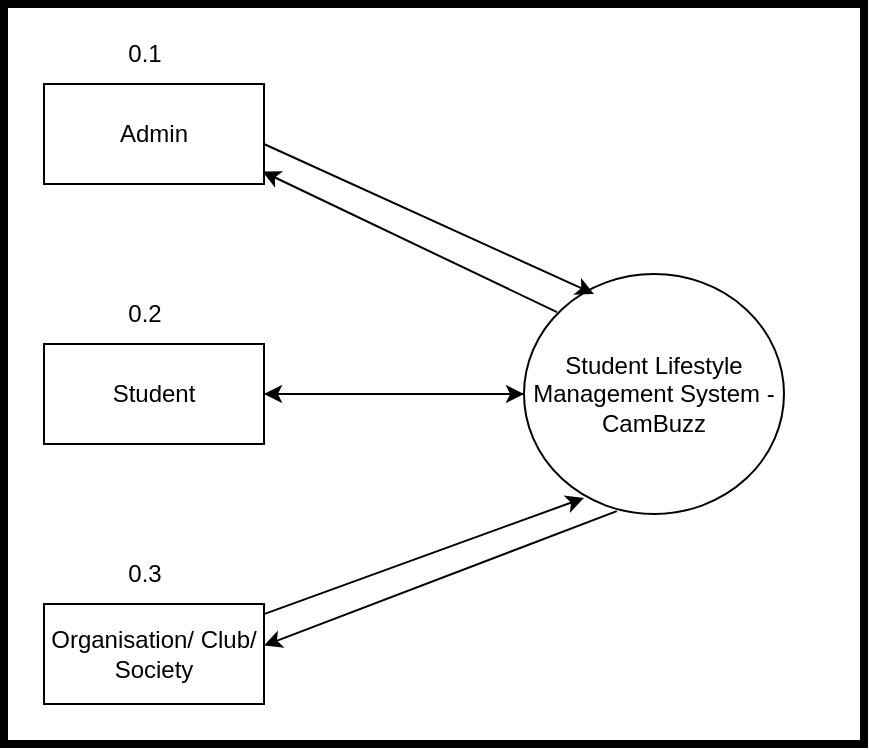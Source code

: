 <mxfile version="22.1.3" type="google" pages="4">
  <diagram name="Level 0" id="CRZ0UrVJ9To_kP-oazD4">
    <mxGraphModel grid="1" page="1" gridSize="10" guides="1" tooltips="1" connect="1" arrows="1" fold="1" pageScale="1" pageWidth="850" pageHeight="1100" math="0" shadow="0">
      <root>
        <mxCell id="0" />
        <mxCell id="1" parent="0" />
        <mxCell id="pv0Wgu1Ss7igFi8_RhUN-2" style="edgeStyle=none;rounded=0;orthogonalLoop=1;jettySize=auto;html=1;" edge="1" parent="1" source="tkL9Y_VezgURKQyTsPDt-1">
          <mxGeometry relative="1" as="geometry">
            <mxPoint x="280" y="345" as="targetPoint" />
          </mxGeometry>
        </mxCell>
        <mxCell id="tkL9Y_VezgURKQyTsPDt-1" value="Student Lifestyle Management System - CamBuzz" style="ellipse;whiteSpace=wrap;html=1;" vertex="1" parent="1">
          <mxGeometry x="410" y="285" width="130" height="120" as="geometry" />
        </mxCell>
        <mxCell id="tkL9Y_VezgURKQyTsPDt-3" value="Admin" style="rounded=0;whiteSpace=wrap;html=1;" vertex="1" parent="1">
          <mxGeometry x="170" y="190" width="110" height="50" as="geometry" />
        </mxCell>
        <mxCell id="tkL9Y_VezgURKQyTsPDt-10" style="edgeStyle=orthogonalEdgeStyle;rounded=0;orthogonalLoop=1;jettySize=auto;html=1;" edge="1" parent="1" source="tkL9Y_VezgURKQyTsPDt-4" target="tkL9Y_VezgURKQyTsPDt-1">
          <mxGeometry relative="1" as="geometry" />
        </mxCell>
        <mxCell id="tkL9Y_VezgURKQyTsPDt-4" value="Student" style="rounded=0;whiteSpace=wrap;html=1;" vertex="1" parent="1">
          <mxGeometry x="170" y="320" width="110" height="50" as="geometry" />
        </mxCell>
        <mxCell id="tkL9Y_VezgURKQyTsPDt-11" style="rounded=0;orthogonalLoop=1;jettySize=auto;html=1;entryX=0.231;entryY=0.933;entryDx=0;entryDy=0;entryPerimeter=0;" edge="1" parent="1" source="tkL9Y_VezgURKQyTsPDt-5" target="tkL9Y_VezgURKQyTsPDt-1">
          <mxGeometry relative="1" as="geometry">
            <mxPoint x="370" y="420" as="targetPoint" />
          </mxGeometry>
        </mxCell>
        <mxCell id="tkL9Y_VezgURKQyTsPDt-5" value="Organisation/ Club/ Society" style="rounded=0;whiteSpace=wrap;html=1;" vertex="1" parent="1">
          <mxGeometry x="170" y="450" width="110" height="50" as="geometry" />
        </mxCell>
        <mxCell id="tkL9Y_VezgURKQyTsPDt-9" style="rounded=0;orthogonalLoop=1;jettySize=auto;html=1;entryX=0.269;entryY=0.083;entryDx=0;entryDy=0;entryPerimeter=0;" edge="1" parent="1" target="tkL9Y_VezgURKQyTsPDt-1">
          <mxGeometry relative="1" as="geometry">
            <mxPoint x="279.995" y="220" as="sourcePoint" />
            <mxPoint x="422.45" y="295" as="targetPoint" />
          </mxGeometry>
        </mxCell>
        <mxCell id="tkL9Y_VezgURKQyTsPDt-13" value="0.1" style="text;html=1;align=center;verticalAlign=middle;resizable=0;points=[];autosize=1;strokeColor=none;fillColor=none;" vertex="1" parent="1">
          <mxGeometry x="200" y="160" width="40" height="30" as="geometry" />
        </mxCell>
        <mxCell id="tkL9Y_VezgURKQyTsPDt-14" value="0.2" style="text;html=1;align=center;verticalAlign=middle;resizable=0;points=[];autosize=1;strokeColor=none;fillColor=none;" vertex="1" parent="1">
          <mxGeometry x="200" y="290" width="40" height="30" as="geometry" />
        </mxCell>
        <mxCell id="tkL9Y_VezgURKQyTsPDt-15" value="0.3" style="text;html=1;align=center;verticalAlign=middle;resizable=0;points=[];autosize=1;strokeColor=none;fillColor=none;" vertex="1" parent="1">
          <mxGeometry x="200" y="420" width="40" height="30" as="geometry" />
        </mxCell>
        <mxCell id="pv0Wgu1Ss7igFi8_RhUN-1" style="edgeStyle=none;rounded=0;orthogonalLoop=1;jettySize=auto;html=1;entryX=0.993;entryY=0.875;entryDx=0;entryDy=0;entryPerimeter=0;exitX=0.127;exitY=0.159;exitDx=0;exitDy=0;exitPerimeter=0;" edge="1" parent="1" source="tkL9Y_VezgURKQyTsPDt-1" target="tkL9Y_VezgURKQyTsPDt-3">
          <mxGeometry relative="1" as="geometry" />
        </mxCell>
        <mxCell id="pv0Wgu1Ss7igFi8_RhUN-3" style="edgeStyle=none;rounded=0;orthogonalLoop=1;jettySize=auto;html=1;entryX=1;entryY=0.416;entryDx=0;entryDy=0;entryPerimeter=0;exitX=0.357;exitY=0.988;exitDx=0;exitDy=0;exitPerimeter=0;" edge="1" parent="1" source="tkL9Y_VezgURKQyTsPDt-1" target="tkL9Y_VezgURKQyTsPDt-5">
          <mxGeometry relative="1" as="geometry" />
        </mxCell>
        <mxCell id="T2OOuJtac_KpUjGB5mIH-1" value="" style="rounded=0;whiteSpace=wrap;html=1;fillColor=none;strokeWidth=4;" vertex="1" parent="1">
          <mxGeometry x="150" y="150" width="430" height="370" as="geometry" />
        </mxCell>
      </root>
    </mxGraphModel>
  </diagram>
  <diagram id="Bj22esSXi1kSdgLKDqin" name="Level 1.1">
    <mxGraphModel grid="1" page="1" gridSize="10" guides="1" tooltips="1" connect="1" arrows="1" fold="1" pageScale="1" pageWidth="850" pageHeight="1100" math="0" shadow="0">
      <root>
        <mxCell id="0" />
        <mxCell id="1" parent="0" />
        <mxCell id="NOFfjDq3f6Zf-8-TGKK0-2" style="edgeStyle=none;rounded=0;orthogonalLoop=1;jettySize=auto;html=1;entryX=0;entryY=0.5;entryDx=0;entryDy=0;" edge="1" parent="1" source="PsGA4BchfydPujM3gVuK-1" target="NOFfjDq3f6Zf-8-TGKK0-1">
          <mxGeometry relative="1" as="geometry" />
        </mxCell>
        <mxCell id="PsGA4BchfydPujM3gVuK-1" value="Admin" style="rounded=0;whiteSpace=wrap;html=1;shadow=0;glass=0;" vertex="1" parent="1">
          <mxGeometry x="90" y="260" width="150" height="90" as="geometry" />
        </mxCell>
        <mxCell id="PsGA4BchfydPujM3gVuK-17" style="rounded=0;orthogonalLoop=1;jettySize=auto;html=1;entryX=0;entryY=0.5;entryDx=0;entryDy=0;" edge="1" parent="1" source="PsGA4BchfydPujM3gVuK-2" target="PsGA4BchfydPujM3gVuK-6">
          <mxGeometry relative="1" as="geometry" />
        </mxCell>
        <mxCell id="PsGA4BchfydPujM3gVuK-2" value="Insert, update, delete and manage Student details" style="ellipse;whiteSpace=wrap;html=1;aspect=fixed;" vertex="1" parent="1">
          <mxGeometry x="540" y="30" width="170" height="170" as="geometry" />
        </mxCell>
        <mxCell id="PsGA4BchfydPujM3gVuK-18" style="edgeStyle=orthogonalEdgeStyle;rounded=0;orthogonalLoop=1;jettySize=auto;html=1;entryX=0;entryY=0.5;entryDx=0;entryDy=0;" edge="1" parent="1" source="PsGA4BchfydPujM3gVuK-3" target="PsGA4BchfydPujM3gVuK-4">
          <mxGeometry relative="1" as="geometry" />
        </mxCell>
        <mxCell id="PsGA4BchfydPujM3gVuK-3" value="Insert, update, delete and manage Organisation Details" style="ellipse;whiteSpace=wrap;html=1;aspect=fixed;" vertex="1" parent="1">
          <mxGeometry x="540" y="220" width="170" height="170" as="geometry" />
        </mxCell>
        <mxCell id="PsGA4BchfydPujM3gVuK-19" style="edgeStyle=orthogonalEdgeStyle;rounded=0;orthogonalLoop=1;jettySize=auto;html=1;entryX=0;entryY=0.5;entryDx=0;entryDy=0;" edge="1" parent="1" source="PsGA4BchfydPujM3gVuK-4" target="PsGA4BchfydPujM3gVuK-7">
          <mxGeometry relative="1" as="geometry" />
        </mxCell>
        <mxCell id="PsGA4BchfydPujM3gVuK-4" value="Approve Organisation Registration" style="ellipse;whiteSpace=wrap;html=1;aspect=fixed;" vertex="1" parent="1">
          <mxGeometry x="790" y="220" width="170" height="170" as="geometry" />
        </mxCell>
        <mxCell id="PsGA4BchfydPujM3gVuK-20" style="rounded=0;orthogonalLoop=1;jettySize=auto;html=1;entryX=0;entryY=0.5;entryDx=0;entryDy=0;" edge="1" parent="1" source="PsGA4BchfydPujM3gVuK-5" target="PsGA4BchfydPujM3gVuK-8">
          <mxGeometry relative="1" as="geometry" />
        </mxCell>
        <mxCell id="PsGA4BchfydPujM3gVuK-21" style="rounded=0;orthogonalLoop=1;jettySize=auto;html=1;" edge="1" parent="1" source="PsGA4BchfydPujM3gVuK-5" target="PsGA4BchfydPujM3gVuK-9">
          <mxGeometry relative="1" as="geometry" />
        </mxCell>
        <mxCell id="PsGA4BchfydPujM3gVuK-5" value="Insert, update, delete and manage vehicle listing, booking, recommendation, restuarant, event listing tables" style="ellipse;whiteSpace=wrap;html=1;aspect=fixed;" vertex="1" parent="1">
          <mxGeometry x="540" y="420" width="170" height="170" as="geometry" />
        </mxCell>
        <mxCell id="4H3Md3rkcZbIIxssGXv2-5" style="edgeStyle=none;rounded=0;orthogonalLoop=1;jettySize=auto;html=1;" edge="1" parent="1">
          <mxGeometry relative="1" as="geometry">
            <mxPoint x="830" y="130" as="sourcePoint" />
            <mxPoint x="710" y="130" as="targetPoint" />
          </mxGeometry>
        </mxCell>
        <mxCell id="PsGA4BchfydPujM3gVuK-6" value="Student&amp;nbsp;Table" style="html=1;dashed=0;whiteSpace=wrap;shape=partialRectangle;right=0;left=0;" vertex="1" parent="1">
          <mxGeometry x="830" y="85" width="140" height="60" as="geometry" />
        </mxCell>
        <mxCell id="4H3Md3rkcZbIIxssGXv2-6" style="edgeStyle=none;rounded=0;orthogonalLoop=1;jettySize=auto;html=1;" edge="1" parent="1">
          <mxGeometry relative="1" as="geometry">
            <mxPoint x="1010" y="320" as="sourcePoint" />
            <mxPoint x="960" y="320" as="targetPoint" />
          </mxGeometry>
        </mxCell>
        <mxCell id="PsGA4BchfydPujM3gVuK-7" value="Organisation&amp;nbsp;Table" style="html=1;dashed=0;whiteSpace=wrap;shape=partialRectangle;right=0;left=0;" vertex="1" parent="1">
          <mxGeometry x="1010" y="275" width="140" height="60" as="geometry" />
        </mxCell>
        <mxCell id="PsGA4BchfydPujM3gVuK-8" value="RideLisiting&amp;nbsp;Table" style="html=1;dashed=0;whiteSpace=wrap;shape=partialRectangle;right=0;left=0;" vertex="1" parent="1">
          <mxGeometry x="830" y="440" width="140" height="60" as="geometry" />
        </mxCell>
        <mxCell id="4H3Md3rkcZbIIxssGXv2-8" style="edgeStyle=none;rounded=0;orthogonalLoop=1;jettySize=auto;html=1;entryX=0.941;entryY=0.711;entryDx=0;entryDy=0;entryPerimeter=0;" edge="1" parent="1" target="PsGA4BchfydPujM3gVuK-5">
          <mxGeometry relative="1" as="geometry">
            <mxPoint x="830" y="573.549" as="sourcePoint" />
            <mxPoint x="707.005" y="540.005" as="targetPoint" />
          </mxGeometry>
        </mxCell>
        <mxCell id="PsGA4BchfydPujM3gVuK-9" value="RideBooking&amp;nbsp;Table" style="html=1;dashed=0;whiteSpace=wrap;shape=partialRectangle;right=0;left=0;" vertex="1" parent="1">
          <mxGeometry x="830" y="550" width="140" height="60" as="geometry" />
        </mxCell>
        <mxCell id="4H3Md3rkcZbIIxssGXv2-10" style="edgeStyle=none;rounded=0;orthogonalLoop=1;jettySize=auto;html=1;" edge="1" parent="1" source="PsGA4BchfydPujM3gVuK-10" target="PsGA4BchfydPujM3gVuK-5">
          <mxGeometry relative="1" as="geometry" />
        </mxCell>
        <mxCell id="PsGA4BchfydPujM3gVuK-10" value="Recommendation&amp;nbsp;Table" style="html=1;dashed=0;whiteSpace=wrap;shape=partialRectangle;right=0;left=0;" vertex="1" parent="1">
          <mxGeometry x="830" y="660" width="140" height="60" as="geometry" />
        </mxCell>
        <mxCell id="4H3Md3rkcZbIIxssGXv2-11" style="edgeStyle=none;rounded=0;orthogonalLoop=1;jettySize=auto;html=1;" edge="1" parent="1" source="PsGA4BchfydPujM3gVuK-11" target="PsGA4BchfydPujM3gVuK-5">
          <mxGeometry relative="1" as="geometry" />
        </mxCell>
        <mxCell id="PsGA4BchfydPujM3gVuK-11" value="Restaurant&amp;nbsp;Table" style="html=1;dashed=0;whiteSpace=wrap;shape=partialRectangle;right=0;left=0;" vertex="1" parent="1">
          <mxGeometry x="650" y="660" width="140" height="60" as="geometry" />
        </mxCell>
        <mxCell id="4H3Md3rkcZbIIxssGXv2-12" style="edgeStyle=none;rounded=0;orthogonalLoop=1;jettySize=auto;html=1;" edge="1" parent="1" source="PsGA4BchfydPujM3gVuK-12" target="PsGA4BchfydPujM3gVuK-5">
          <mxGeometry relative="1" as="geometry" />
        </mxCell>
        <mxCell id="PsGA4BchfydPujM3gVuK-12" value="EventListing&amp;nbsp;Table" style="html=1;dashed=0;whiteSpace=wrap;shape=partialRectangle;right=0;left=0;" vertex="1" parent="1">
          <mxGeometry x="470" y="660" width="140" height="60" as="geometry" />
        </mxCell>
        <mxCell id="PsGA4BchfydPujM3gVuK-22" style="edgeStyle=none;rounded=0;orthogonalLoop=1;jettySize=auto;html=1;entryX=0;entryY=0;entryDx=0;entryDy=0;exitX=0.88;exitY=0.835;exitDx=0;exitDy=0;exitPerimeter=0;" edge="1" parent="1" source="PsGA4BchfydPujM3gVuK-5" target="PsGA4BchfydPujM3gVuK-10">
          <mxGeometry relative="1" as="geometry">
            <mxPoint x="685.588" y="560.003" as="sourcePoint" />
            <mxPoint x="845.505" y="667.5" as="targetPoint" />
          </mxGeometry>
        </mxCell>
        <mxCell id="PsGA4BchfydPujM3gVuK-23" style="edgeStyle=none;rounded=0;orthogonalLoop=1;jettySize=auto;html=1;exitX=0.696;exitY=0.965;exitDx=0;exitDy=0;exitPerimeter=0;" edge="1" parent="1" source="PsGA4BchfydPujM3gVuK-5">
          <mxGeometry relative="1" as="geometry">
            <mxPoint x="655.399" y="580.437" as="sourcePoint" />
            <mxPoint x="696.23" y="660" as="targetPoint" />
            <Array as="points">
              <mxPoint x="681.23" y="630" />
            </Array>
          </mxGeometry>
        </mxCell>
        <mxCell id="PsGA4BchfydPujM3gVuK-24" style="edgeStyle=none;rounded=0;orthogonalLoop=1;jettySize=auto;html=1;exitX=0.318;exitY=0.974;exitDx=0;exitDy=0;exitPerimeter=0;" edge="1" parent="1" source="PsGA4BchfydPujM3gVuK-5">
          <mxGeometry relative="1" as="geometry">
            <mxPoint x="595.4" y="582.31" as="sourcePoint" />
            <mxPoint x="559.514" y="660" as="targetPoint" />
          </mxGeometry>
        </mxCell>
        <mxCell id="PsGA4BchfydPujM3gVuK-25" value="0.1.3" style="text;html=1;strokeColor=none;fillColor=none;align=center;verticalAlign=middle;whiteSpace=wrap;rounded=0;" vertex="1" parent="1">
          <mxGeometry x="595" y="230" width="60" height="30" as="geometry" />
        </mxCell>
        <mxCell id="PsGA4BchfydPujM3gVuK-26" value="" style="endArrow=none;html=1;rounded=0;entryX=0.914;entryY=0.224;entryDx=0;entryDy=0;entryPerimeter=0;exitX=0.08;exitY=0.223;exitDx=0;exitDy=0;exitPerimeter=0;" edge="1" parent="1">
          <mxGeometry width="50" height="50" relative="1" as="geometry">
            <mxPoint x="553.6" y="257.91" as="sourcePoint" />
            <mxPoint x="695.38" y="258.08" as="targetPoint" />
          </mxGeometry>
        </mxCell>
        <mxCell id="PsGA4BchfydPujM3gVuK-27" value="0.1.4" style="text;html=1;strokeColor=none;fillColor=none;align=center;verticalAlign=middle;whiteSpace=wrap;rounded=0;" vertex="1" parent="1">
          <mxGeometry x="845.51" y="230" width="60" height="30" as="geometry" />
        </mxCell>
        <mxCell id="PsGA4BchfydPujM3gVuK-28" value="" style="endArrow=none;html=1;rounded=0;entryX=0.914;entryY=0.224;entryDx=0;entryDy=0;entryPerimeter=0;exitX=0.08;exitY=0.223;exitDx=0;exitDy=0;exitPerimeter=0;" edge="1" parent="1">
          <mxGeometry width="50" height="50" relative="1" as="geometry">
            <mxPoint x="804.11" y="257.91" as="sourcePoint" />
            <mxPoint x="945.89" y="258.08" as="targetPoint" />
          </mxGeometry>
        </mxCell>
        <mxCell id="PsGA4BchfydPujM3gVuK-29" value="0.1.2" style="text;html=1;strokeColor=none;fillColor=none;align=center;verticalAlign=middle;whiteSpace=wrap;rounded=0;" vertex="1" parent="1">
          <mxGeometry x="595" y="40" width="60" height="30" as="geometry" />
        </mxCell>
        <mxCell id="PsGA4BchfydPujM3gVuK-30" value="" style="endArrow=none;html=1;rounded=0;entryX=0.914;entryY=0.224;entryDx=0;entryDy=0;entryPerimeter=0;exitX=0.08;exitY=0.223;exitDx=0;exitDy=0;exitPerimeter=0;" edge="1" parent="1">
          <mxGeometry width="50" height="50" relative="1" as="geometry">
            <mxPoint x="553.6" y="67.91" as="sourcePoint" />
            <mxPoint x="695.38" y="68.08" as="targetPoint" />
          </mxGeometry>
        </mxCell>
        <mxCell id="PsGA4BchfydPujM3gVuK-31" value="0.1.5" style="text;html=1;strokeColor=none;fillColor=none;align=center;verticalAlign=middle;whiteSpace=wrap;rounded=0;" vertex="1" parent="1">
          <mxGeometry x="595.4" y="430" width="60" height="30" as="geometry" />
        </mxCell>
        <mxCell id="PsGA4BchfydPujM3gVuK-32" value="" style="endArrow=none;html=1;rounded=0;entryX=0.914;entryY=0.224;entryDx=0;entryDy=0;entryPerimeter=0;exitX=0.08;exitY=0.223;exitDx=0;exitDy=0;exitPerimeter=0;" edge="1" parent="1">
          <mxGeometry width="50" height="50" relative="1" as="geometry">
            <mxPoint x="554.0" y="457.91" as="sourcePoint" />
            <mxPoint x="695.78" y="458.08" as="targetPoint" />
          </mxGeometry>
        </mxCell>
        <mxCell id="4H3Md3rkcZbIIxssGXv2-7" style="edgeStyle=none;rounded=0;orthogonalLoop=1;jettySize=auto;html=1;entryX=0.995;entryY=0.466;entryDx=0;entryDy=0;entryPerimeter=0;" edge="1" parent="1" source="PsGA4BchfydPujM3gVuK-8" target="PsGA4BchfydPujM3gVuK-5">
          <mxGeometry relative="1" as="geometry" />
        </mxCell>
        <mxCell id="NOFfjDq3f6Zf-8-TGKK0-4" style="edgeStyle=none;rounded=0;orthogonalLoop=1;jettySize=auto;html=1;entryX=0.5;entryY=0;entryDx=0;entryDy=0;" edge="1" parent="1" source="NOFfjDq3f6Zf-8-TGKK0-1" target="NOFfjDq3f6Zf-8-TGKK0-3">
          <mxGeometry relative="1" as="geometry" />
        </mxCell>
        <mxCell id="NOFfjDq3f6Zf-8-TGKK0-1" value="Login" style="ellipse;whiteSpace=wrap;html=1;aspect=fixed;" vertex="1" parent="1">
          <mxGeometry x="300" y="225" width="160" height="160" as="geometry" />
        </mxCell>
        <mxCell id="NOFfjDq3f6Zf-8-TGKK0-7" style="edgeStyle=none;rounded=0;orthogonalLoop=1;jettySize=auto;html=1;" edge="1" parent="1">
          <mxGeometry relative="1" as="geometry">
            <mxPoint x="390" y="460" as="sourcePoint" />
            <mxPoint x="390" y="385" as="targetPoint" />
          </mxGeometry>
        </mxCell>
        <mxCell id="NOFfjDq3f6Zf-8-TGKK0-3" value="Admin Table" style="html=1;dashed=0;whiteSpace=wrap;shape=partialRectangle;right=0;left=0;" vertex="1" parent="1">
          <mxGeometry x="310" y="460" width="140" height="60" as="geometry" />
        </mxCell>
        <mxCell id="NOFfjDq3f6Zf-8-TGKK0-6" style="edgeStyle=orthogonalEdgeStyle;rounded=0;orthogonalLoop=1;jettySize=auto;html=1;entryX=0;entryY=0.5;entryDx=0;entryDy=0;" edge="1" parent="1" source="NOFfjDq3f6Zf-8-TGKK0-1" target="PsGA4BchfydPujM3gVuK-3">
          <mxGeometry relative="1" as="geometry" />
        </mxCell>
        <mxCell id="NOFfjDq3f6Zf-8-TGKK0-11" value="" style="endArrow=classic;html=1;rounded=0;entryX=0.01;entryY=0.474;entryDx=0;entryDy=0;entryPerimeter=0;" edge="1" parent="1" target="PsGA4BchfydPujM3gVuK-2">
          <mxGeometry width="50" height="50" relative="1" as="geometry">
            <mxPoint x="490" y="510" as="sourcePoint" />
            <mxPoint x="490" y="110" as="targetPoint" />
            <Array as="points">
              <mxPoint x="490" y="110" />
            </Array>
          </mxGeometry>
        </mxCell>
        <mxCell id="NOFfjDq3f6Zf-8-TGKK0-12" value="" style="endArrow=classic;html=1;rounded=0;entryX=-0.018;entryY=0.531;entryDx=0;entryDy=0;entryPerimeter=0;" edge="1" parent="1" target="PsGA4BchfydPujM3gVuK-5">
          <mxGeometry width="50" height="50" relative="1" as="geometry">
            <mxPoint x="490" y="510" as="sourcePoint" />
            <mxPoint x="540" y="460" as="targetPoint" />
          </mxGeometry>
        </mxCell>
        <mxCell id="g6CTHXNz04Vk6JQ_Yc_F-1" value="0.1.1" style="text;html=1;strokeColor=none;fillColor=none;align=center;verticalAlign=middle;whiteSpace=wrap;rounded=0;" vertex="1" parent="1">
          <mxGeometry x="349.62" y="245" width="60" height="30" as="geometry" />
        </mxCell>
        <mxCell id="g6CTHXNz04Vk6JQ_Yc_F-2" value="" style="endArrow=none;html=1;rounded=0;entryX=0.914;entryY=0.224;entryDx=0;entryDy=0;entryPerimeter=0;exitX=0.08;exitY=0.223;exitDx=0;exitDy=0;exitPerimeter=0;" edge="1" parent="1">
          <mxGeometry width="50" height="50" relative="1" as="geometry">
            <mxPoint x="308.22" y="272.91" as="sourcePoint" />
            <mxPoint x="450.0" y="273.08" as="targetPoint" />
          </mxGeometry>
        </mxCell>
        <mxCell id="pBQWxC5aNcfzeW-Cz0b5-1" value="" style="rounded=0;whiteSpace=wrap;html=1;fillColor=none;strokeWidth=4;" vertex="1" parent="1">
          <mxGeometry x="80" y="15" width="1080" height="715" as="geometry" />
        </mxCell>
      </root>
    </mxGraphModel>
  </diagram>
  <diagram id="wR_ssRSUa_shHGqt3n9N" name="Level 1.2">
    <mxGraphModel grid="1" page="1" gridSize="1" guides="1" tooltips="1" connect="1" arrows="1" fold="1" pageScale="1" pageWidth="850" pageHeight="1100" math="0" shadow="0">
      <root>
        <mxCell id="0" />
        <mxCell id="1" parent="0" />
        <mxCell id="6Sa6cGBuMIRTcSy8QH_b-31" style="edgeStyle=none;rounded=0;orthogonalLoop=1;jettySize=auto;html=1;entryX=0;entryY=0.5;entryDx=0;entryDy=0;" edge="1" parent="1" source="ay-7qhqwnVbrnaIZv8nq-1" target="ay-7qhqwnVbrnaIZv8nq-4">
          <mxGeometry relative="1" as="geometry" />
        </mxCell>
        <mxCell id="ay-7qhqwnVbrnaIZv8nq-1" value="Student" style="rounded=0;whiteSpace=wrap;html=1;" vertex="1" parent="1">
          <mxGeometry x="10" y="315" width="120" height="60" as="geometry" />
        </mxCell>
        <mxCell id="jCJzLWTkMJZ6yQlzUb6Y-3" style="edgeStyle=orthogonalEdgeStyle;rounded=0;orthogonalLoop=1;jettySize=auto;html=1;" edge="1" parent="1" source="ay-7qhqwnVbrnaIZv8nq-4" target="jCJzLWTkMJZ6yQlzUb6Y-1">
          <mxGeometry relative="1" as="geometry" />
        </mxCell>
        <mxCell id="6Sa6cGBuMIRTcSy8QH_b-26" style="edgeStyle=none;rounded=0;orthogonalLoop=1;jettySize=auto;html=1;entryX=0;entryY=0.5;entryDx=0;entryDy=0;" edge="1" parent="1" source="ay-7qhqwnVbrnaIZv8nq-4" target="heQETTPATZyXLhlPFw2C-6">
          <mxGeometry relative="1" as="geometry" />
        </mxCell>
        <mxCell id="ay-7qhqwnVbrnaIZv8nq-4" value="Register, Login" style="ellipse;whiteSpace=wrap;html=1;" vertex="1" parent="1">
          <mxGeometry x="190" y="300" width="135" height="90" as="geometry" />
        </mxCell>
        <mxCell id="jCJzLWTkMJZ6yQlzUb6Y-4" style="edgeStyle=orthogonalEdgeStyle;rounded=0;orthogonalLoop=1;jettySize=auto;html=1;entryX=0.617;entryY=0.97;entryDx=0;entryDy=0;entryPerimeter=0;exitX=0.638;exitY=0.046;exitDx=0;exitDy=0;exitPerimeter=0;" edge="1" parent="1" source="jCJzLWTkMJZ6yQlzUb6Y-1" target="ay-7qhqwnVbrnaIZv8nq-4">
          <mxGeometry relative="1" as="geometry">
            <mxPoint x="272" y="470" as="sourcePoint" />
            <mxPoint x="272.5" y="385" as="targetPoint" />
          </mxGeometry>
        </mxCell>
        <mxCell id="jCJzLWTkMJZ6yQlzUb6Y-1" value="Student Table" style="html=1;dashed=0;whiteSpace=wrap;shape=partialRectangle;right=0;left=0;" vertex="1" parent="1">
          <mxGeometry x="202.5" y="470" width="110" height="50" as="geometry" />
        </mxCell>
        <mxCell id="6Sa6cGBuMIRTcSy8QH_b-7" style="edgeStyle=orthogonalEdgeStyle;rounded=0;orthogonalLoop=1;jettySize=auto;html=1;entryX=0;entryY=0.5;entryDx=0;entryDy=0;" edge="1" parent="1" source="jCJzLWTkMJZ6yQlzUb6Y-6" target="heQETTPATZyXLhlPFw2C-1">
          <mxGeometry relative="1" as="geometry" />
        </mxCell>
        <mxCell id="jCJzLWTkMJZ6yQlzUb6Y-6" value="Update Profile, &lt;br&gt;change password, delete account" style="ellipse;whiteSpace=wrap;html=1;" vertex="1" parent="1">
          <mxGeometry x="440" y="60" width="135" height="90" as="geometry" />
        </mxCell>
        <mxCell id="jCJzLWTkMJZ6yQlzUb6Y-7" value="Add, update, delete, &lt;br&gt;view, search, filter rides" style="ellipse;whiteSpace=wrap;html=1;" vertex="1" parent="1">
          <mxGeometry x="437.5" y="175" width="140" height="90" as="geometry" />
        </mxCell>
        <mxCell id="6Sa6cGBuMIRTcSy8QH_b-9" style="edgeStyle=orthogonalEdgeStyle;rounded=0;orthogonalLoop=1;jettySize=auto;html=1;entryX=0.967;entryY=0.671;entryDx=0;entryDy=0;entryPerimeter=0;" edge="1" parent="1" target="jCJzLWTkMJZ6yQlzUb6Y-6">
          <mxGeometry relative="1" as="geometry">
            <mxPoint x="660" y="120" as="sourcePoint" />
            <mxPoint x="575" y="120" as="targetPoint" />
          </mxGeometry>
        </mxCell>
        <mxCell id="heQETTPATZyXLhlPFw2C-1" value="Student Table" style="html=1;dashed=0;whiteSpace=wrap;shape=partialRectangle;right=0;left=0;" vertex="1" parent="1">
          <mxGeometry x="660" y="80" width="110" height="50" as="geometry" />
        </mxCell>
        <mxCell id="heQETTPATZyXLhlPFw2C-4" value="RideListing Table" style="html=1;dashed=0;whiteSpace=wrap;shape=partialRectangle;right=0;left=0;" vertex="1" parent="1">
          <mxGeometry x="660" y="195" width="110" height="50" as="geometry" />
        </mxCell>
        <mxCell id="heQETTPATZyXLhlPFw2C-6" value="Book Rides" style="ellipse;whiteSpace=wrap;html=1;" vertex="1" parent="1">
          <mxGeometry x="440" y="300" width="140" height="90" as="geometry" />
        </mxCell>
        <mxCell id="heQETTPATZyXLhlPFw2C-7" value="RideBooking Table" style="html=1;dashed=0;whiteSpace=wrap;shape=partialRectangle;right=0;left=0;" vertex="1" parent="1">
          <mxGeometry x="660" y="320" width="110" height="50" as="geometry" />
        </mxCell>
        <mxCell id="6Sa6cGBuMIRTcSy8QH_b-1" value="Add, update, delete, &lt;br&gt;view, search, filter recommendations" style="ellipse;whiteSpace=wrap;html=1;" vertex="1" parent="1">
          <mxGeometry x="440" y="420" width="140" height="90" as="geometry" />
        </mxCell>
        <mxCell id="6Sa6cGBuMIRTcSy8QH_b-2" value="Reastaurant Table" style="html=1;dashed=0;whiteSpace=wrap;shape=partialRectangle;right=0;left=0;" vertex="1" parent="1">
          <mxGeometry x="660" y="400" width="110" height="50" as="geometry" />
        </mxCell>
        <mxCell id="6Sa6cGBuMIRTcSy8QH_b-22" style="edgeStyle=none;rounded=0;orthogonalLoop=1;jettySize=auto;html=1;" edge="1" parent="1" source="6Sa6cGBuMIRTcSy8QH_b-3" target="6Sa6cGBuMIRTcSy8QH_b-1">
          <mxGeometry relative="1" as="geometry" />
        </mxCell>
        <mxCell id="6Sa6cGBuMIRTcSy8QH_b-3" value="Recommendation Table" style="html=1;dashed=0;whiteSpace=wrap;shape=partialRectangle;right=0;left=0;" vertex="1" parent="1">
          <mxGeometry x="660" y="490" width="110" height="50" as="geometry" />
        </mxCell>
        <mxCell id="6Sa6cGBuMIRTcSy8QH_b-5" value="View, Register &lt;br&gt;events" style="ellipse;whiteSpace=wrap;html=1;" vertex="1" parent="1">
          <mxGeometry x="440" y="560" width="140" height="90" as="geometry" />
        </mxCell>
        <mxCell id="6Sa6cGBuMIRTcSy8QH_b-17" style="edgeStyle=orthogonalEdgeStyle;rounded=0;orthogonalLoop=1;jettySize=auto;html=1;entryX=1;entryY=0.5;entryDx=0;entryDy=0;" edge="1" parent="1" source="6Sa6cGBuMIRTcSy8QH_b-6" target="6Sa6cGBuMIRTcSy8QH_b-5">
          <mxGeometry relative="1" as="geometry" />
        </mxCell>
        <mxCell id="6Sa6cGBuMIRTcSy8QH_b-6" value="Recommendation Table" style="html=1;dashed=0;whiteSpace=wrap;shape=partialRectangle;right=0;left=0;" vertex="1" parent="1">
          <mxGeometry x="660" y="580" width="110" height="50" as="geometry" />
        </mxCell>
        <mxCell id="6Sa6cGBuMIRTcSy8QH_b-10" style="edgeStyle=orthogonalEdgeStyle;rounded=0;orthogonalLoop=1;jettySize=auto;html=1;entryX=0.969;entryY=0.669;entryDx=0;entryDy=0;entryPerimeter=0;" edge="1" parent="1" target="jCJzLWTkMJZ6yQlzUb6Y-7">
          <mxGeometry relative="1" as="geometry">
            <mxPoint x="664" y="235" as="sourcePoint" />
            <mxPoint x="575" y="235" as="targetPoint" />
          </mxGeometry>
        </mxCell>
        <mxCell id="6Sa6cGBuMIRTcSy8QH_b-11" style="edgeStyle=orthogonalEdgeStyle;rounded=0;orthogonalLoop=1;jettySize=auto;html=1;entryX=0;entryY=0.5;entryDx=0;entryDy=0;" edge="1" parent="1">
          <mxGeometry relative="1" as="geometry">
            <mxPoint x="579" y="220" as="sourcePoint" />
            <mxPoint x="664" y="220" as="targetPoint" />
          </mxGeometry>
        </mxCell>
        <mxCell id="6Sa6cGBuMIRTcSy8QH_b-12" style="edgeStyle=orthogonalEdgeStyle;rounded=0;orthogonalLoop=1;jettySize=auto;html=1;entryX=0;entryY=0.5;entryDx=0;entryDy=0;" edge="1" parent="1">
          <mxGeometry relative="1" as="geometry">
            <mxPoint x="580" y="345" as="sourcePoint" />
            <mxPoint x="660" y="344.52" as="targetPoint" />
          </mxGeometry>
        </mxCell>
        <mxCell id="6Sa6cGBuMIRTcSy8QH_b-13" style="edgeStyle=orthogonalEdgeStyle;rounded=0;orthogonalLoop=1;jettySize=auto;html=1;entryX=0.971;entryY=0.662;entryDx=0;entryDy=0;entryPerimeter=0;" edge="1" parent="1" target="heQETTPATZyXLhlPFw2C-6">
          <mxGeometry relative="1" as="geometry">
            <mxPoint x="660" y="359.52" as="sourcePoint" />
            <mxPoint x="580" y="360" as="targetPoint" />
          </mxGeometry>
        </mxCell>
        <mxCell id="6Sa6cGBuMIRTcSy8QH_b-16" style="edgeStyle=orthogonalEdgeStyle;rounded=0;orthogonalLoop=1;jettySize=auto;html=1;entryX=0;entryY=0.5;entryDx=0;entryDy=0;" edge="1" parent="1">
          <mxGeometry relative="1" as="geometry">
            <mxPoint x="580" y="610" as="sourcePoint" />
            <mxPoint x="660" y="610" as="targetPoint" />
          </mxGeometry>
        </mxCell>
        <mxCell id="6Sa6cGBuMIRTcSy8QH_b-19" style="edgeStyle=none;rounded=0;orthogonalLoop=1;jettySize=auto;html=1;entryX=-0.011;entryY=0.072;entryDx=0;entryDy=0;entryPerimeter=0;" edge="1" parent="1" source="6Sa6cGBuMIRTcSy8QH_b-1" target="6Sa6cGBuMIRTcSy8QH_b-2">
          <mxGeometry relative="1" as="geometry" />
        </mxCell>
        <mxCell id="6Sa6cGBuMIRTcSy8QH_b-20" style="edgeStyle=none;rounded=0;orthogonalLoop=1;jettySize=auto;html=1;entryX=0.993;entryY=0.396;entryDx=0;entryDy=0;entryPerimeter=0;exitX=0.011;exitY=0.368;exitDx=0;exitDy=0;exitPerimeter=0;" edge="1" parent="1" source="6Sa6cGBuMIRTcSy8QH_b-2" target="6Sa6cGBuMIRTcSy8QH_b-1">
          <mxGeometry relative="1" as="geometry" />
        </mxCell>
        <mxCell id="6Sa6cGBuMIRTcSy8QH_b-21" style="edgeStyle=none;rounded=0;orthogonalLoop=1;jettySize=auto;html=1;entryX=-0.004;entryY=0.437;entryDx=0;entryDy=0;entryPerimeter=0;" edge="1" parent="1" target="6Sa6cGBuMIRTcSy8QH_b-3">
          <mxGeometry relative="1" as="geometry">
            <mxPoint x="569.996" y="488.702" as="sourcePoint" />
            <mxPoint x="654.69" y="510" as="targetPoint" />
          </mxGeometry>
        </mxCell>
        <mxCell id="6Sa6cGBuMIRTcSy8QH_b-24" value="" style="endArrow=none;html=1;rounded=0;" edge="1" parent="1">
          <mxGeometry width="50" height="50" relative="1" as="geometry">
            <mxPoint x="390" y="600" as="sourcePoint" />
            <mxPoint x="390" y="110" as="targetPoint" />
          </mxGeometry>
        </mxCell>
        <mxCell id="6Sa6cGBuMIRTcSy8QH_b-27" value="" style="endArrow=classic;html=1;rounded=0;entryX=0.001;entryY=0.551;entryDx=0;entryDy=0;entryPerimeter=0;" edge="1" parent="1" target="jCJzLWTkMJZ6yQlzUb6Y-6">
          <mxGeometry width="50" height="50" relative="1" as="geometry">
            <mxPoint x="390" y="110" as="sourcePoint" />
            <mxPoint x="440" y="140" as="targetPoint" />
          </mxGeometry>
        </mxCell>
        <mxCell id="6Sa6cGBuMIRTcSy8QH_b-28" value="" style="endArrow=classic;html=1;rounded=0;" edge="1" parent="1">
          <mxGeometry width="50" height="50" relative="1" as="geometry">
            <mxPoint x="390" y="219.71" as="sourcePoint" />
            <mxPoint x="440" y="220" as="targetPoint" />
          </mxGeometry>
        </mxCell>
        <mxCell id="6Sa6cGBuMIRTcSy8QH_b-29" value="" style="endArrow=classic;html=1;rounded=0;entryX=0;entryY=0.5;entryDx=0;entryDy=0;" edge="1" parent="1" target="6Sa6cGBuMIRTcSy8QH_b-1">
          <mxGeometry width="50" height="50" relative="1" as="geometry">
            <mxPoint x="390" y="464.71" as="sourcePoint" />
            <mxPoint x="440" y="465" as="targetPoint" />
          </mxGeometry>
        </mxCell>
        <mxCell id="6Sa6cGBuMIRTcSy8QH_b-30" value="" style="endArrow=classic;html=1;rounded=0;entryX=0;entryY=0.5;entryDx=0;entryDy=0;" edge="1" parent="1">
          <mxGeometry width="50" height="50" relative="1" as="geometry">
            <mxPoint x="390" y="600" as="sourcePoint" />
            <mxPoint x="440" y="600.29" as="targetPoint" />
          </mxGeometry>
        </mxCell>
        <mxCell id="QPOlCD46UPtexKca2WSY-1" value="" style="endArrow=none;html=1;rounded=0;entryX=0.889;entryY=0.173;entryDx=0;entryDy=0;entryPerimeter=0;" edge="1" parent="1">
          <mxGeometry width="50" height="50" relative="1" as="geometry">
            <mxPoint x="207.49" y="315" as="sourcePoint" />
            <mxPoint x="307.505" y="315.57" as="targetPoint" />
            <Array as="points">
              <mxPoint x="277.49" y="316" />
            </Array>
          </mxGeometry>
        </mxCell>
        <mxCell id="QPOlCD46UPtexKca2WSY-2" value="&lt;font style=&quot;font-size: 9px;&quot;&gt;0.2.1&lt;/font&gt;" style="text;html=1;align=center;verticalAlign=middle;resizable=0;points=[];autosize=1;strokeColor=none;fillColor=none;" vertex="1" parent="1">
          <mxGeometry x="237.5" y="293" width="40" height="30" as="geometry" />
        </mxCell>
        <mxCell id="QPOlCD46UPtexKca2WSY-3" value="&lt;font style=&quot;font-size: 9px;&quot;&gt;0.2.2&lt;/font&gt;" style="text;html=1;align=center;verticalAlign=middle;resizable=0;points=[];autosize=1;strokeColor=none;fillColor=none;" vertex="1" parent="1">
          <mxGeometry x="488.5" y="58" width="39" height="27" as="geometry" />
        </mxCell>
        <mxCell id="QPOlCD46UPtexKca2WSY-4" value="" style="endArrow=none;html=1;rounded=0;entryX=0.923;entryY=0.222;entryDx=0;entryDy=0;entryPerimeter=0;exitX=0.109;exitY=0.207;exitDx=0;exitDy=0;exitPerimeter=0;" edge="1" parent="1">
          <mxGeometry width="50" height="50" relative="1" as="geometry">
            <mxPoint x="452.555" y="78.63" as="sourcePoint" />
            <mxPoint x="562.445" y="79.98" as="targetPoint" />
            <Array as="points">
              <mxPoint x="525.33" y="79" />
            </Array>
          </mxGeometry>
        </mxCell>
        <mxCell id="QPOlCD46UPtexKca2WSY-7" value="&lt;font style=&quot;font-size: 9px;&quot;&gt;0.2.3&lt;/font&gt;" style="text;html=1;align=center;verticalAlign=middle;resizable=0;points=[];autosize=1;strokeColor=none;fillColor=none;" vertex="1" parent="1">
          <mxGeometry x="488.5" y="170" width="39" height="27" as="geometry" />
        </mxCell>
        <mxCell id="QPOlCD46UPtexKca2WSY-8" value="" style="endArrow=none;html=1;rounded=0;entryX=0.872;entryY=0.173;entryDx=0;entryDy=0;entryPerimeter=0;exitX=0.129;exitY=0.164;exitDx=0;exitDy=0;exitPerimeter=0;" edge="1" parent="1" source="jCJzLWTkMJZ6yQlzUb6Y-7" target="jCJzLWTkMJZ6yQlzUb6Y-7">
          <mxGeometry width="50" height="50" relative="1" as="geometry">
            <mxPoint x="457.49" y="190" as="sourcePoint" />
            <mxPoint x="557.505" y="190.57" as="targetPoint" />
            <Array as="points">
              <mxPoint x="527.49" y="191" />
            </Array>
          </mxGeometry>
        </mxCell>
        <mxCell id="QPOlCD46UPtexKca2WSY-9" value="&lt;font style=&quot;font-size: 9px;&quot;&gt;0.2.4&lt;/font&gt;" style="text;html=1;align=center;verticalAlign=middle;resizable=0;points=[];autosize=1;strokeColor=none;fillColor=none;" vertex="1" parent="1">
          <mxGeometry x="490.01" y="295" width="39" height="27" as="geometry" />
        </mxCell>
        <mxCell id="QPOlCD46UPtexKca2WSY-10" value="" style="endArrow=none;html=1;rounded=0;entryX=0.878;entryY=0.175;entryDx=0;entryDy=0;entryPerimeter=0;exitX=0.122;exitY=0.166;exitDx=0;exitDy=0;exitPerimeter=0;" edge="1" parent="1" source="heQETTPATZyXLhlPFw2C-6" target="heQETTPATZyXLhlPFw2C-6">
          <mxGeometry width="50" height="50" relative="1" as="geometry">
            <mxPoint x="459" y="315" as="sourcePoint" />
            <mxPoint x="559.015" y="315.57" as="targetPoint" />
            <Array as="points">
              <mxPoint x="529" y="316" />
            </Array>
          </mxGeometry>
        </mxCell>
        <mxCell id="QPOlCD46UPtexKca2WSY-11" value="&lt;font style=&quot;font-size: 9px;&quot;&gt;0.2.5&lt;/font&gt;" style="text;html=1;align=center;verticalAlign=middle;resizable=0;points=[];autosize=1;strokeColor=none;fillColor=none;" vertex="1" parent="1">
          <mxGeometry x="490.01" y="413" width="39" height="27" as="geometry" />
        </mxCell>
        <mxCell id="QPOlCD46UPtexKca2WSY-12" value="" style="endArrow=none;html=1;rounded=0;entryX=0.889;entryY=0.173;entryDx=0;entryDy=0;entryPerimeter=0;" edge="1" parent="1">
          <mxGeometry width="50" height="50" relative="1" as="geometry">
            <mxPoint x="461" y="433" as="sourcePoint" />
            <mxPoint x="559.015" y="433.57" as="targetPoint" />
            <Array as="points">
              <mxPoint x="529" y="434" />
            </Array>
          </mxGeometry>
        </mxCell>
        <mxCell id="QPOlCD46UPtexKca2WSY-13" value="&lt;font style=&quot;font-size: 9px;&quot;&gt;0.2.6&lt;/font&gt;" style="text;html=1;align=center;verticalAlign=middle;resizable=0;points=[];autosize=1;strokeColor=none;fillColor=none;" vertex="1" parent="1">
          <mxGeometry x="492.01" y="553" width="39" height="27" as="geometry" />
        </mxCell>
        <mxCell id="QPOlCD46UPtexKca2WSY-14" value="" style="endArrow=none;html=1;rounded=0;entryX=0.848;entryY=0.151;entryDx=0;entryDy=0;entryPerimeter=0;" edge="1" parent="1" target="6Sa6cGBuMIRTcSy8QH_b-5">
          <mxGeometry width="50" height="50" relative="1" as="geometry">
            <mxPoint x="461" y="573" as="sourcePoint" />
            <mxPoint x="561.015" y="573.57" as="targetPoint" />
            <Array as="points">
              <mxPoint x="531" y="574" />
            </Array>
          </mxGeometry>
        </mxCell>
        <mxCell id="-uY8rYuYN9GTtcxcWM5F-1" value="" style="rounded=0;whiteSpace=wrap;html=1;fillColor=none;strokeWidth=4;" vertex="1" parent="1">
          <mxGeometry y="46" width="785" height="618" as="geometry" />
        </mxCell>
      </root>
    </mxGraphModel>
  </diagram>
  <diagram id="ZTSMHaQFDzcRaHb4vPUC" name="Level 1.3">
    <mxGraphModel grid="1" page="1" gridSize="2" guides="1" tooltips="1" connect="1" arrows="1" fold="1" pageScale="1" pageWidth="850" pageHeight="1100" math="0" shadow="0">
      <root>
        <mxCell id="0" />
        <mxCell id="1" parent="0" />
        <mxCell id="WBorLRapOBbHa1K9CPGk-2" value="Organisation/ club/ society" style="rounded=0;whiteSpace=wrap;html=1;" vertex="1" parent="1">
          <mxGeometry x="32" y="316" width="120" height="60" as="geometry" />
        </mxCell>
        <mxCell id="WBorLRapOBbHa1K9CPGk-3" style="edgeStyle=orthogonalEdgeStyle;rounded=0;orthogonalLoop=1;jettySize=auto;html=1;" edge="1" parent="1" source="WBorLRapOBbHa1K9CPGk-5" target="WBorLRapOBbHa1K9CPGk-7">
          <mxGeometry relative="1" as="geometry" />
        </mxCell>
        <mxCell id="tbSGGVmup0Rn3gWyyAza-5" style="edgeStyle=none;rounded=0;orthogonalLoop=1;jettySize=auto;html=1;" edge="1" parent="1" source="WBorLRapOBbHa1K9CPGk-5">
          <mxGeometry relative="1" as="geometry">
            <mxPoint x="370" y="433" as="targetPoint" />
          </mxGeometry>
        </mxCell>
        <mxCell id="WBorLRapOBbHa1K9CPGk-5" value="Login" style="ellipse;whiteSpace=wrap;html=1;" vertex="1" parent="1">
          <mxGeometry x="186" y="388" width="135" height="90" as="geometry" />
        </mxCell>
        <mxCell id="WBorLRapOBbHa1K9CPGk-6" style="edgeStyle=orthogonalEdgeStyle;rounded=0;orthogonalLoop=1;jettySize=auto;html=1;entryX=0.617;entryY=0.97;entryDx=0;entryDy=0;entryPerimeter=0;exitX=0.638;exitY=0.046;exitDx=0;exitDy=0;exitPerimeter=0;" edge="1" parent="1" source="WBorLRapOBbHa1K9CPGk-7" target="WBorLRapOBbHa1K9CPGk-5">
          <mxGeometry relative="1" as="geometry">
            <mxPoint x="268" y="558" as="sourcePoint" />
            <mxPoint x="268.5" y="473" as="targetPoint" />
          </mxGeometry>
        </mxCell>
        <mxCell id="WBorLRapOBbHa1K9CPGk-7" value="Organisation Table" style="html=1;dashed=0;whiteSpace=wrap;shape=partialRectangle;right=0;left=0;" vertex="1" parent="1">
          <mxGeometry x="198.5" y="558" width="110" height="50" as="geometry" />
        </mxCell>
        <mxCell id="WBorLRapOBbHa1K9CPGk-8" style="edgeStyle=orthogonalEdgeStyle;rounded=0;orthogonalLoop=1;jettySize=auto;html=1;entryX=0;entryY=0.5;entryDx=0;entryDy=0;" edge="1" parent="1" source="WBorLRapOBbHa1K9CPGk-9" target="WBorLRapOBbHa1K9CPGk-12">
          <mxGeometry relative="1" as="geometry" />
        </mxCell>
        <mxCell id="WBorLRapOBbHa1K9CPGk-9" value="Update Profile, &lt;br&gt;change password, delete account" style="ellipse;whiteSpace=wrap;html=1;" vertex="1" parent="1">
          <mxGeometry x="508" y="231" width="135" height="90" as="geometry" />
        </mxCell>
        <mxCell id="WBorLRapOBbHa1K9CPGk-10" value="Add, update, delete, &lt;br&gt;view, search events" style="ellipse;whiteSpace=wrap;html=1;" vertex="1" parent="1">
          <mxGeometry x="508" y="401" width="140" height="90" as="geometry" />
        </mxCell>
        <mxCell id="WBorLRapOBbHa1K9CPGk-11" style="edgeStyle=orthogonalEdgeStyle;rounded=0;orthogonalLoop=1;jettySize=auto;html=1;entryX=0.967;entryY=0.671;entryDx=0;entryDy=0;entryPerimeter=0;" edge="1" parent="1" target="WBorLRapOBbHa1K9CPGk-9">
          <mxGeometry relative="1" as="geometry">
            <mxPoint x="728" y="291" as="sourcePoint" />
            <mxPoint x="643" y="291" as="targetPoint" />
          </mxGeometry>
        </mxCell>
        <mxCell id="WBorLRapOBbHa1K9CPGk-12" value="Organisation Table" style="html=1;dashed=0;whiteSpace=wrap;shape=partialRectangle;right=0;left=0;" vertex="1" parent="1">
          <mxGeometry x="728" y="251" width="110" height="50" as="geometry" />
        </mxCell>
        <mxCell id="WBorLRapOBbHa1K9CPGk-13" value="RideListing Table" style="html=1;dashed=0;whiteSpace=wrap;shape=partialRectangle;right=0;left=0;" vertex="1" parent="1">
          <mxGeometry x="730.5" y="421" width="110" height="50" as="geometry" />
        </mxCell>
        <mxCell id="WBorLRapOBbHa1K9CPGk-23" style="edgeStyle=orthogonalEdgeStyle;rounded=0;orthogonalLoop=1;jettySize=auto;html=1;entryX=0.969;entryY=0.669;entryDx=0;entryDy=0;entryPerimeter=0;" edge="1" parent="1" target="WBorLRapOBbHa1K9CPGk-10">
          <mxGeometry relative="1" as="geometry">
            <mxPoint x="734.5" y="461" as="sourcePoint" />
            <mxPoint x="645.5" y="461" as="targetPoint" />
          </mxGeometry>
        </mxCell>
        <mxCell id="WBorLRapOBbHa1K9CPGk-24" style="edgeStyle=orthogonalEdgeStyle;rounded=0;orthogonalLoop=1;jettySize=auto;html=1;entryX=0;entryY=0.5;entryDx=0;entryDy=0;" edge="1" parent="1">
          <mxGeometry relative="1" as="geometry">
            <mxPoint x="649.5" y="446" as="sourcePoint" />
            <mxPoint x="734.5" y="446" as="targetPoint" />
          </mxGeometry>
        </mxCell>
        <mxCell id="WBorLRapOBbHa1K9CPGk-31" value="" style="endArrow=none;html=1;rounded=0;" edge="1" parent="1">
          <mxGeometry width="50" height="50" relative="1" as="geometry">
            <mxPoint x="458" y="441" as="sourcePoint" />
            <mxPoint x="458" y="281" as="targetPoint" />
          </mxGeometry>
        </mxCell>
        <mxCell id="tbSGGVmup0Rn3gWyyAza-4" style="edgeStyle=none;rounded=0;orthogonalLoop=1;jettySize=auto;html=1;" edge="1" parent="1" source="WBorLRapOBbHa1K9CPGk-36">
          <mxGeometry relative="1" as="geometry">
            <mxPoint x="372" y="267" as="targetPoint" />
          </mxGeometry>
        </mxCell>
        <mxCell id="WBorLRapOBbHa1K9CPGk-36" value="Register" style="ellipse;whiteSpace=wrap;html=1;" vertex="1" parent="1">
          <mxGeometry x="186" y="222" width="135" height="90" as="geometry" />
        </mxCell>
        <mxCell id="WBorLRapOBbHa1K9CPGk-41" style="edgeStyle=none;rounded=0;orthogonalLoop=1;jettySize=auto;html=1;entryX=0.406;entryY=0.988;entryDx=0;entryDy=0;entryPerimeter=0;" edge="1" parent="1" target="WBorLRapOBbHa1K9CPGk-38">
          <mxGeometry relative="1" as="geometry">
            <mxPoint x="244" y="223" as="sourcePoint" />
            <mxPoint x="244" y="148" as="targetPoint" />
          </mxGeometry>
        </mxCell>
        <mxCell id="q7bhwzdKjxkvEzScLCal-4" style="edgeStyle=none;rounded=0;orthogonalLoop=1;jettySize=auto;html=1;entryX=0;entryY=0.5;entryDx=0;entryDy=0;" edge="1" parent="1" source="WBorLRapOBbHa1K9CPGk-38" target="q7bhwzdKjxkvEzScLCal-3">
          <mxGeometry relative="1" as="geometry" />
        </mxCell>
        <mxCell id="WBorLRapOBbHa1K9CPGk-38" value="Admin" style="rounded=0;whiteSpace=wrap;html=1;" vertex="1" parent="1">
          <mxGeometry x="196.5" y="76" width="120" height="60" as="geometry" />
        </mxCell>
        <mxCell id="YXFrB62cxvYMC835TunZ-1" value="" style="endArrow=classic;html=1;rounded=0;" edge="1" parent="1">
          <mxGeometry width="50" height="50" relative="1" as="geometry">
            <mxPoint x="458" y="441" as="sourcePoint" />
            <mxPoint x="508" y="441" as="targetPoint" />
          </mxGeometry>
        </mxCell>
        <mxCell id="YXFrB62cxvYMC835TunZ-2" value="" style="endArrow=classic;html=1;rounded=0;" edge="1" parent="1">
          <mxGeometry width="50" height="50" relative="1" as="geometry">
            <mxPoint x="458" y="281" as="sourcePoint" />
            <mxPoint x="508" y="281" as="targetPoint" />
          </mxGeometry>
        </mxCell>
        <mxCell id="x_5T6zAv_Hf0q9YfTEGP-1" value="" style="endArrow=none;html=1;rounded=0;entryX=0.889;entryY=0.173;entryDx=0;entryDy=0;entryPerimeter=0;" edge="1" parent="1">
          <mxGeometry width="50" height="50" relative="1" as="geometry">
            <mxPoint x="203.49" y="403" as="sourcePoint" />
            <mxPoint x="303.505" y="403.57" as="targetPoint" />
            <Array as="points">
              <mxPoint x="273.49" y="404" />
            </Array>
          </mxGeometry>
        </mxCell>
        <mxCell id="x_5T6zAv_Hf0q9YfTEGP-2" value="&lt;font style=&quot;font-size: 10px;&quot;&gt;0.3.2&lt;/font&gt;" style="text;html=1;align=center;verticalAlign=middle;resizable=0;points=[];autosize=1;strokeColor=none;fillColor=none;" vertex="1" parent="1">
          <mxGeometry x="232.5" y="382" width="42" height="28" as="geometry" />
        </mxCell>
        <mxCell id="x_5T6zAv_Hf0q9YfTEGP-3" value="&lt;font style=&quot;font-size: 9px;&quot;&gt;0.3.1&lt;/font&gt;" style="text;html=1;align=center;verticalAlign=middle;resizable=0;points=[];autosize=1;strokeColor=none;fillColor=none;" vertex="1" parent="1">
          <mxGeometry x="233.5" y="216" width="40" height="28" as="geometry" />
        </mxCell>
        <mxCell id="x_5T6zAv_Hf0q9YfTEGP-4" value="" style="endArrow=none;html=1;rounded=0;entryX=0.889;entryY=0.173;entryDx=0;entryDy=0;entryPerimeter=0;" edge="1" parent="1">
          <mxGeometry width="50" height="50" relative="1" as="geometry">
            <mxPoint x="203.49" y="237" as="sourcePoint" />
            <mxPoint x="303.505" y="237.57" as="targetPoint" />
            <Array as="points">
              <mxPoint x="273.49" y="238" />
            </Array>
          </mxGeometry>
        </mxCell>
        <mxCell id="x_5T6zAv_Hf0q9YfTEGP-5" value="" style="endArrow=none;html=1;rounded=0;entryX=0.889;entryY=0.173;entryDx=0;entryDy=0;entryPerimeter=0;" edge="1" parent="1">
          <mxGeometry width="50" height="50" relative="1" as="geometry">
            <mxPoint x="525.49" y="245" as="sourcePoint" />
            <mxPoint x="625.505" y="245.57" as="targetPoint" />
            <Array as="points">
              <mxPoint x="595.49" y="246" />
            </Array>
          </mxGeometry>
        </mxCell>
        <mxCell id="x_5T6zAv_Hf0q9YfTEGP-6" value="&lt;font style=&quot;font-size: 10px;&quot;&gt;0.3.3&lt;/font&gt;" style="text;html=1;align=center;verticalAlign=middle;resizable=0;points=[];autosize=1;strokeColor=none;fillColor=none;" vertex="1" parent="1">
          <mxGeometry x="554.5" y="224" width="42" height="28" as="geometry" />
        </mxCell>
        <mxCell id="x_5T6zAv_Hf0q9YfTEGP-7" value="" style="endArrow=none;html=1;rounded=0;exitX=0;exitY=0;exitDx=0;exitDy=0;" edge="1" parent="1" source="WBorLRapOBbHa1K9CPGk-10">
          <mxGeometry width="50" height="50" relative="1" as="geometry">
            <mxPoint x="527.99" y="413" as="sourcePoint" />
            <mxPoint x="628" y="414" as="targetPoint" />
            <Array as="points">
              <mxPoint x="597.99" y="414" />
            </Array>
          </mxGeometry>
        </mxCell>
        <mxCell id="x_5T6zAv_Hf0q9YfTEGP-8" value="&lt;font style=&quot;font-size: 10px;&quot;&gt;0.3.4&lt;/font&gt;" style="text;html=1;align=center;verticalAlign=middle;resizable=0;points=[];autosize=1;strokeColor=none;fillColor=none;" vertex="1" parent="1">
          <mxGeometry x="557" y="393" width="42" height="28" as="geometry" />
        </mxCell>
        <mxCell id="q7bhwzdKjxkvEzScLCal-2" style="edgeStyle=none;rounded=0;orthogonalLoop=1;jettySize=auto;html=1;" edge="1" parent="1" source="WBorLRapOBbHa1K9CPGk-38">
          <mxGeometry relative="1" as="geometry">
            <mxPoint x="256" y="222" as="targetPoint" />
          </mxGeometry>
        </mxCell>
        <mxCell id="q7bhwzdKjxkvEzScLCal-5" style="edgeStyle=none;rounded=0;orthogonalLoop=1;jettySize=auto;html=1;entryX=1;entryY=0.5;entryDx=0;entryDy=0;" edge="1" parent="1">
          <mxGeometry relative="1" as="geometry">
            <mxPoint x="386" y="112" as="sourcePoint" />
            <mxPoint x="316.5" y="112" as="targetPoint" />
          </mxGeometry>
        </mxCell>
        <mxCell id="q7bhwzdKjxkvEzScLCal-3" value="Organisation Table" style="html=1;dashed=0;whiteSpace=wrap;shape=partialRectangle;right=0;left=0;" vertex="1" parent="1">
          <mxGeometry x="386" y="81" width="110" height="50" as="geometry" />
        </mxCell>
        <mxCell id="tbSGGVmup0Rn3gWyyAza-1" value="" style="endArrow=none;html=1;rounded=0;" edge="1" parent="1">
          <mxGeometry width="50" height="50" relative="1" as="geometry">
            <mxPoint x="370" y="434" as="sourcePoint" />
            <mxPoint x="370" y="268" as="targetPoint" />
          </mxGeometry>
        </mxCell>
        <mxCell id="tbSGGVmup0Rn3gWyyAza-2" value="" style="endArrow=classic;html=1;rounded=0;" edge="1" parent="1">
          <mxGeometry width="50" height="50" relative="1" as="geometry">
            <mxPoint x="370" y="362" as="sourcePoint" />
            <mxPoint x="456" y="362.29" as="targetPoint" />
          </mxGeometry>
        </mxCell>
        <mxCell id="tbSGGVmup0Rn3gWyyAza-6" style="edgeStyle=none;rounded=0;orthogonalLoop=1;jettySize=auto;html=1;entryX=0.008;entryY=0.592;entryDx=0;entryDy=0;entryPerimeter=0;" edge="1" parent="1" source="WBorLRapOBbHa1K9CPGk-2" target="WBorLRapOBbHa1K9CPGk-36">
          <mxGeometry relative="1" as="geometry" />
        </mxCell>
        <mxCell id="tbSGGVmup0Rn3gWyyAza-7" style="edgeStyle=none;rounded=0;orthogonalLoop=1;jettySize=auto;html=1;entryX=0.015;entryY=0.4;entryDx=0;entryDy=0;entryPerimeter=0;" edge="1" parent="1" source="WBorLRapOBbHa1K9CPGk-2" target="WBorLRapOBbHa1K9CPGk-5">
          <mxGeometry relative="1" as="geometry" />
        </mxCell>
        <mxCell id="-YNj0gFVwhjKCh6jDa7f-1" value="" style="rounded=0;whiteSpace=wrap;html=1;fillColor=none;strokeWidth=4;" vertex="1" parent="1">
          <mxGeometry x="22" y="60" width="826" height="566" as="geometry" />
        </mxCell>
      </root>
    </mxGraphModel>
  </diagram>
</mxfile>
